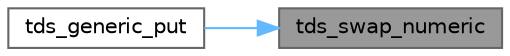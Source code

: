 digraph "tds_swap_numeric"
{
 // LATEX_PDF_SIZE
  bgcolor="transparent";
  edge [fontname=Helvetica,fontsize=10,labelfontname=Helvetica,labelfontsize=10];
  node [fontname=Helvetica,fontsize=10,shape=box,height=0.2,width=0.4];
  rankdir="RL";
  Node1 [id="Node000001",label="tds_swap_numeric",height=0.2,width=0.4,color="gray40", fillcolor="grey60", style="filled", fontcolor="black",tooltip="Converts numeric from Microsoft representation to internal one (Sybase)."];
  Node1 -> Node2 [id="edge1_Node000001_Node000002",dir="back",color="steelblue1",style="solid",tooltip=" "];
  Node2 [id="Node000002",label="tds_generic_put",height=0.2,width=0.4,color="grey40", fillcolor="white", style="filled",URL="$a00263.html#a84e17808683ba2dd956e811a42e23176",tooltip="Write data to wire."];
}
